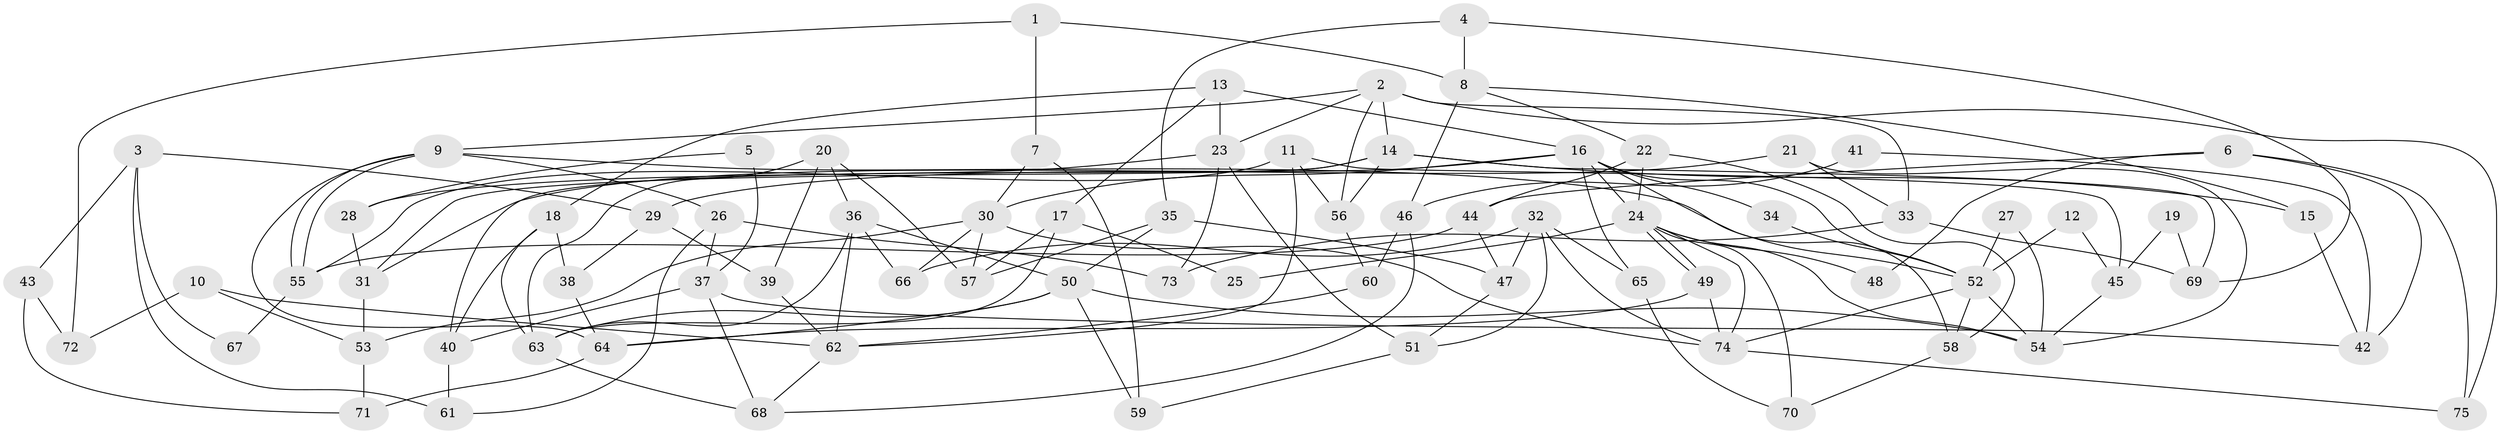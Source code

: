// coarse degree distribution, {5: 0.1, 4: 0.2, 14: 0.03333333333333333, 6: 0.13333333333333333, 7: 0.1, 9: 0.1, 3: 0.1, 2: 0.2, 8: 0.03333333333333333}
// Generated by graph-tools (version 1.1) at 2025/51/03/04/25 22:51:14]
// undirected, 75 vertices, 150 edges
graph export_dot {
  node [color=gray90,style=filled];
  1;
  2;
  3;
  4;
  5;
  6;
  7;
  8;
  9;
  10;
  11;
  12;
  13;
  14;
  15;
  16;
  17;
  18;
  19;
  20;
  21;
  22;
  23;
  24;
  25;
  26;
  27;
  28;
  29;
  30;
  31;
  32;
  33;
  34;
  35;
  36;
  37;
  38;
  39;
  40;
  41;
  42;
  43;
  44;
  45;
  46;
  47;
  48;
  49;
  50;
  51;
  52;
  53;
  54;
  55;
  56;
  57;
  58;
  59;
  60;
  61;
  62;
  63;
  64;
  65;
  66;
  67;
  68;
  69;
  70;
  71;
  72;
  73;
  74;
  75;
  1 -- 72;
  1 -- 8;
  1 -- 7;
  2 -- 75;
  2 -- 9;
  2 -- 14;
  2 -- 23;
  2 -- 33;
  2 -- 56;
  3 -- 61;
  3 -- 29;
  3 -- 43;
  3 -- 67;
  4 -- 69;
  4 -- 35;
  4 -- 8;
  5 -- 28;
  5 -- 37;
  6 -- 42;
  6 -- 44;
  6 -- 48;
  6 -- 75;
  7 -- 30;
  7 -- 59;
  8 -- 22;
  8 -- 15;
  8 -- 46;
  9 -- 52;
  9 -- 55;
  9 -- 55;
  9 -- 26;
  9 -- 64;
  10 -- 53;
  10 -- 62;
  10 -- 72;
  11 -- 56;
  11 -- 55;
  11 -- 45;
  11 -- 62;
  12 -- 52;
  12 -- 45;
  13 -- 23;
  13 -- 16;
  13 -- 17;
  13 -- 18;
  14 -- 56;
  14 -- 15;
  14 -- 31;
  14 -- 40;
  14 -- 69;
  15 -- 42;
  16 -- 30;
  16 -- 52;
  16 -- 24;
  16 -- 31;
  16 -- 34;
  16 -- 58;
  16 -- 65;
  17 -- 63;
  17 -- 25;
  17 -- 57;
  18 -- 63;
  18 -- 38;
  18 -- 40;
  19 -- 45;
  19 -- 69;
  20 -- 36;
  20 -- 63;
  20 -- 39;
  20 -- 57;
  21 -- 33;
  21 -- 54;
  21 -- 29;
  22 -- 24;
  22 -- 58;
  22 -- 44;
  23 -- 51;
  23 -- 28;
  23 -- 73;
  24 -- 49;
  24 -- 49;
  24 -- 25;
  24 -- 48;
  24 -- 54;
  24 -- 70;
  24 -- 74;
  26 -- 37;
  26 -- 61;
  26 -- 73;
  27 -- 54;
  27 -- 52;
  28 -- 31;
  29 -- 38;
  29 -- 39;
  30 -- 74;
  30 -- 57;
  30 -- 53;
  30 -- 66;
  31 -- 53;
  32 -- 47;
  32 -- 74;
  32 -- 51;
  32 -- 65;
  32 -- 66;
  33 -- 73;
  33 -- 69;
  34 -- 52;
  35 -- 57;
  35 -- 50;
  35 -- 47;
  36 -- 66;
  36 -- 62;
  36 -- 50;
  36 -- 63;
  37 -- 40;
  37 -- 68;
  37 -- 42;
  38 -- 64;
  39 -- 62;
  40 -- 61;
  41 -- 46;
  41 -- 42;
  43 -- 71;
  43 -- 72;
  44 -- 47;
  44 -- 55;
  45 -- 54;
  46 -- 68;
  46 -- 60;
  47 -- 51;
  49 -- 64;
  49 -- 74;
  50 -- 54;
  50 -- 59;
  50 -- 63;
  50 -- 64;
  51 -- 59;
  52 -- 58;
  52 -- 74;
  52 -- 54;
  53 -- 71;
  55 -- 67;
  56 -- 60;
  58 -- 70;
  60 -- 62;
  62 -- 68;
  63 -- 68;
  64 -- 71;
  65 -- 70;
  74 -- 75;
}
